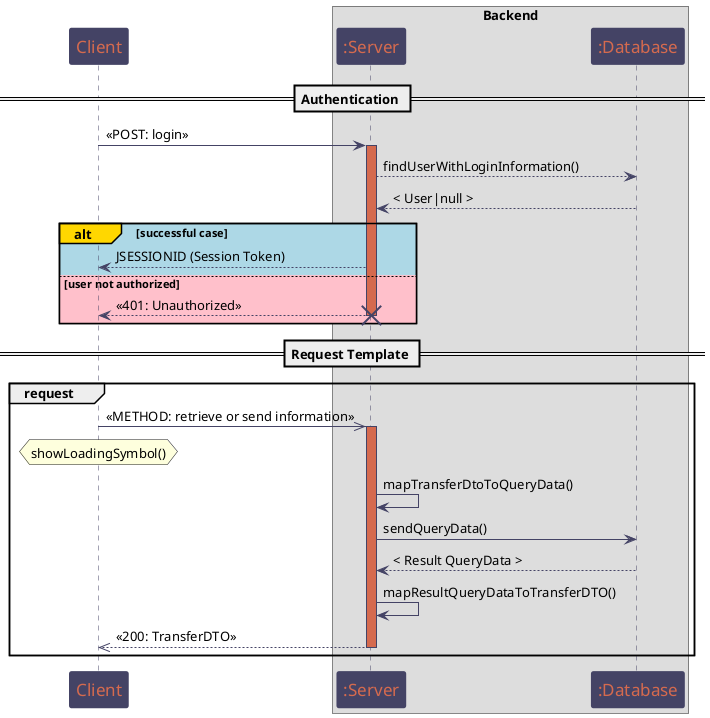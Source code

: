 @startuml
'https://plantuml.com/sequence-diagram

skinparam sequence {
    ArrowColor #444365
    ActorBorderColor #444365
    LifeLineBorderColor #444365
    LifeLineBackgroundColor #d56a4e

    ParticipantBackgroundColor #444365
    ParticipantFontName Impact
    ParticipantFontSize 17
    ParticipantFontColor #d56a4e
    ParticipantBorderColor #444365
    ParticipantBackgroundColor #444365
    ParticipantFontName Impact
    ParticipantFontSize 17
    ParticipantFontColor #d56a4e

    ActorBackgroundColor aqua
    ActorFontColor DeepSkyBlue
    ActorFontSize 17
    ActorFontName Aapex
}

skinparam collections {
    BackgroundColor #444365
    BorderColor #444365
}

skinparam entity {
    BackgroundColor #d56a4e
    BorderColor #444365
}

== Authentication ==

Client -> ":Server": << POST: login >>
activate ":Server"

":Server" --> ":Database": findUserWithLoginInformation()
":Database" --> ":Server": < User|null >

alt#Gold #LightBlue successful case
    ":Server" --> Client: JSESSIONID (Session Token)
else #Pink user not authorized
    ":Server" --> Client: << 401: Unauthorized >>
    destroy ":Server"
end

== Request Template ==

group request
    Client ->> ":Server": << METHOD: retrieve or send information >>
    activate ":Server"
    hnote over Client: showLoadingSymbol()
    ":Server" -> ":Server": mapTransferDtoToQueryData()
    ":Server" -> ":Database": sendQueryData()
    ":Database" --> ":Server": < Result QueryData >
    ":Server" -> ":Server": mapResultQueryDataToTransferDTO()
    ":Server" -->> Client: << 200: TransferDTO >>
    deactivate ":Server"
end

box Backend
    participant ":Server"
    participant ":Database"
end box

@enduml